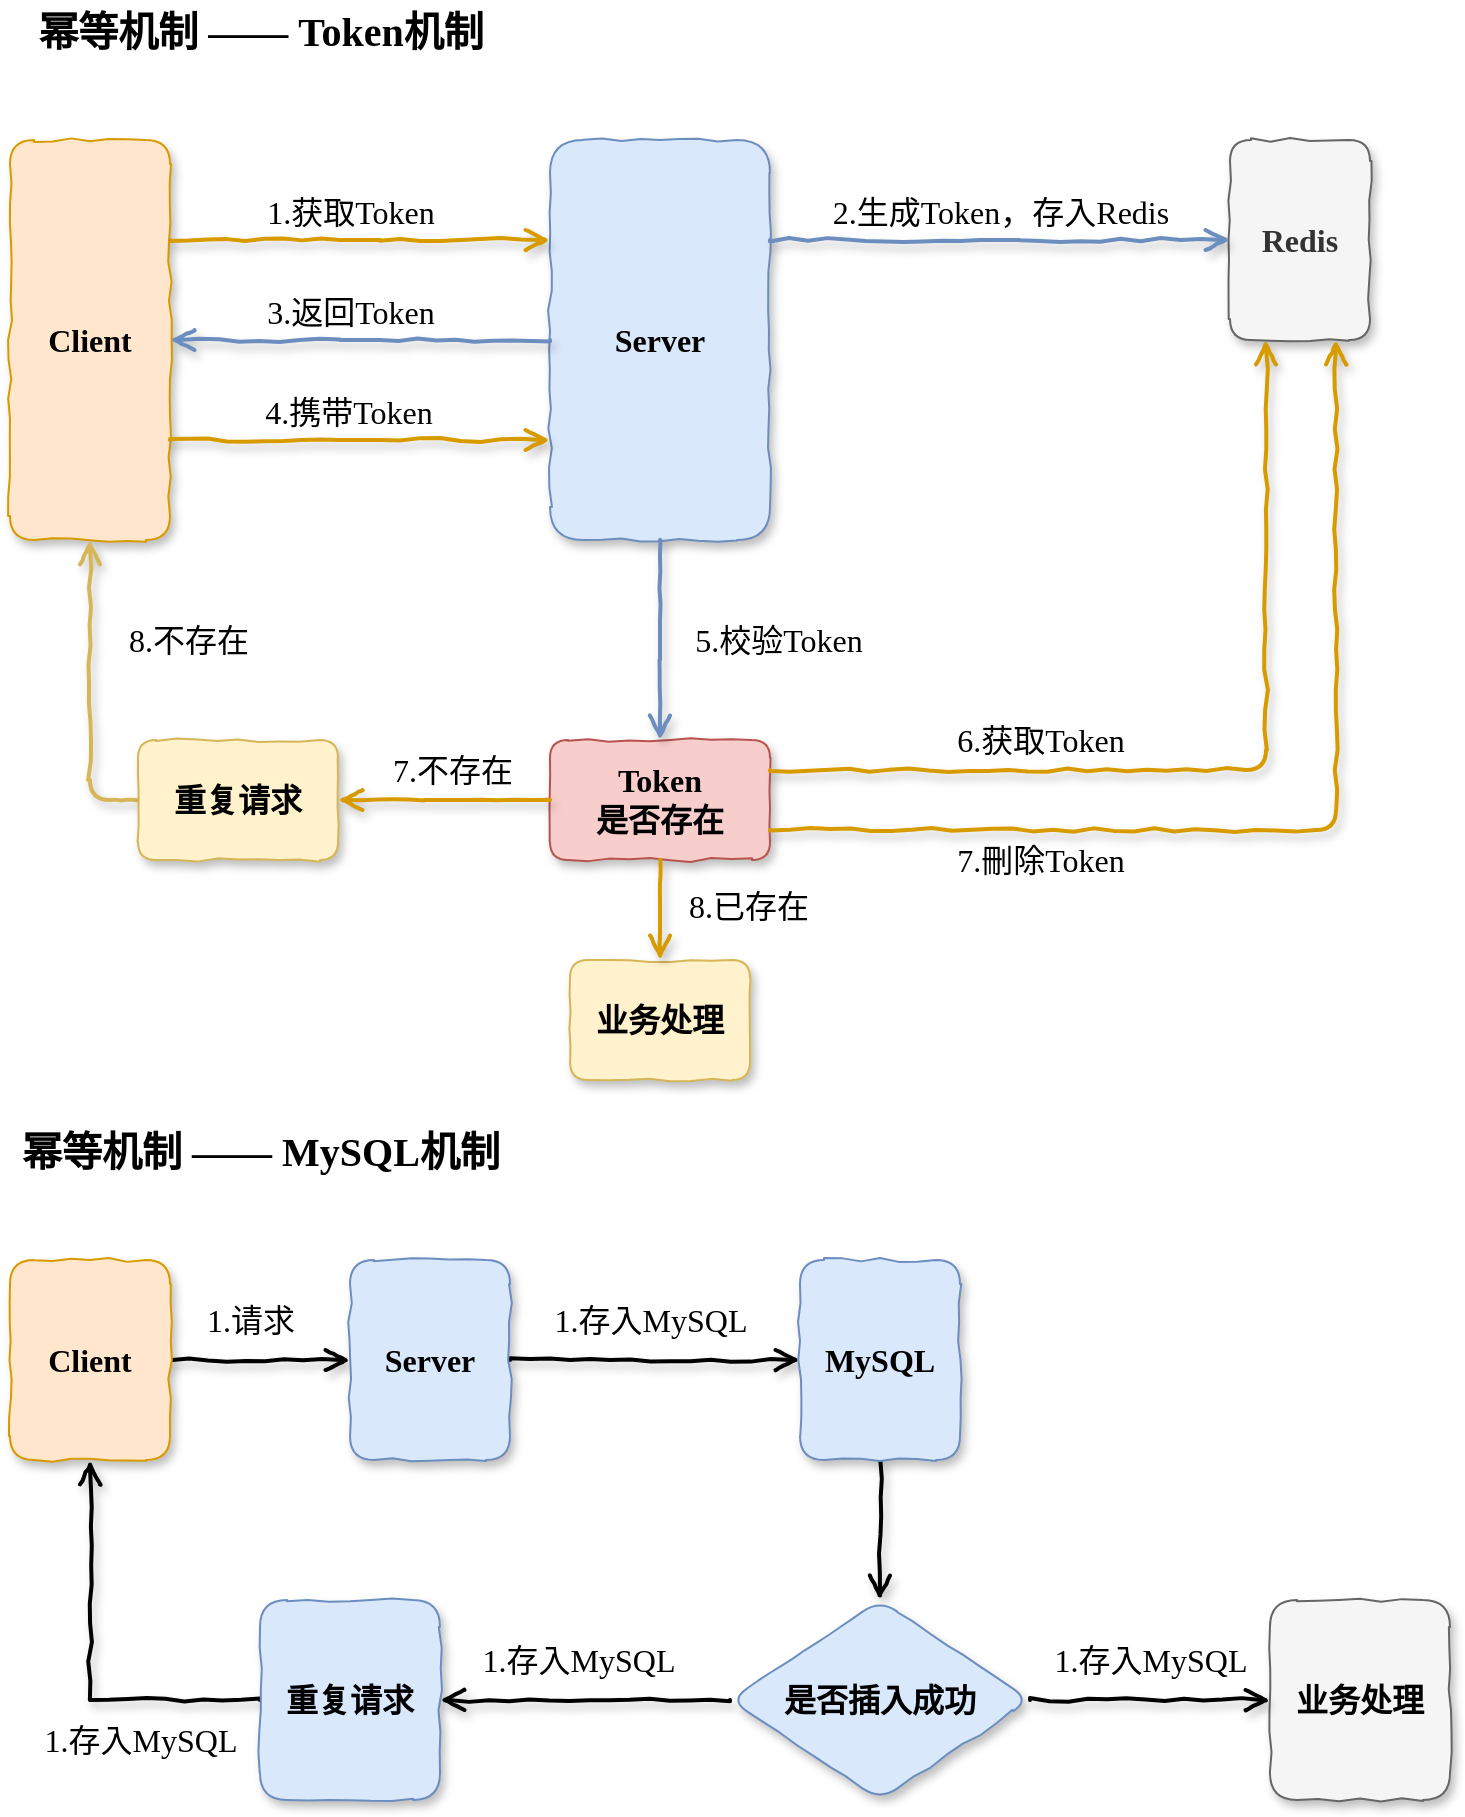 <mxfile version="14.5.1" type="device"><diagram id="xVH285wSVXMirmRZ-z-4" name="第 1 页"><mxGraphModel dx="1170" dy="458" grid="1" gridSize="10" guides="1" tooltips="1" connect="1" arrows="1" fold="1" page="1" pageScale="1" pageWidth="827" pageHeight="1169" math="0" shadow="0"><root><mxCell id="0"/><mxCell id="1" parent="0"/><mxCell id="M6qE98FfrkDdj1v5m2dP-2" value="Client" style="rounded=1;whiteSpace=wrap;html=1;comic=1;fontSize=16;fontFamily=Comic Sans MS;fontStyle=1;fillColor=#ffe6cc;strokeColor=#d79b00;shadow=1;" vertex="1" parent="1"><mxGeometry x="80" y="100" width="80" height="200" as="geometry"/></mxCell><mxCell id="M6qE98FfrkDdj1v5m2dP-3" value="Server" style="rounded=1;whiteSpace=wrap;html=1;comic=1;fontSize=16;fontFamily=Comic Sans MS;fontStyle=1;fillColor=#dae8fc;strokeColor=#6c8ebf;shadow=1;" vertex="1" parent="1"><mxGeometry x="350" y="100" width="110" height="200" as="geometry"/></mxCell><mxCell id="M6qE98FfrkDdj1v5m2dP-4" value="Redis" style="rounded=1;whiteSpace=wrap;html=1;comic=1;fontSize=16;fontFamily=Comic Sans MS;fontStyle=1;fillColor=#f5f5f5;strokeColor=#666666;fontColor=#333333;shadow=1;" vertex="1" parent="1"><mxGeometry x="690" y="100" width="70" height="100" as="geometry"/></mxCell><mxCell id="M6qE98FfrkDdj1v5m2dP-5" value="" style="edgeStyle=elbowEdgeStyle;elbow=horizontal;endArrow=open;html=1;fontFamily=Comic Sans MS;fontSize=16;fontStyle=0;strokeWidth=2;endFill=0;endSize=8;comic=1;entryX=0;entryY=0.25;entryDx=0;entryDy=0;exitX=1;exitY=0.25;exitDx=0;exitDy=0;fillColor=#ffe6cc;strokeColor=#d79b00;shadow=1;" edge="1" parent="1" source="M6qE98FfrkDdj1v5m2dP-2" target="M6qE98FfrkDdj1v5m2dP-3"><mxGeometry width="50" height="50" relative="1" as="geometry"><mxPoint x="200" y="290" as="sourcePoint"/><mxPoint x="290" y="80" as="targetPoint"/></mxGeometry></mxCell><mxCell id="M6qE98FfrkDdj1v5m2dP-6" value="" style="edgeStyle=elbowEdgeStyle;elbow=horizontal;endArrow=open;html=1;fontFamily=Comic Sans MS;fontSize=16;fontStyle=0;strokeWidth=2;endFill=0;endSize=8;comic=1;exitX=1;exitY=0.25;exitDx=0;exitDy=0;fillColor=#dae8fc;strokeColor=#6c8ebf;shadow=1;" edge="1" parent="1" source="M6qE98FfrkDdj1v5m2dP-3" target="M6qE98FfrkDdj1v5m2dP-4"><mxGeometry width="50" height="50" relative="1" as="geometry"><mxPoint x="190" y="170" as="sourcePoint"/><mxPoint x="330" y="170" as="targetPoint"/></mxGeometry></mxCell><mxCell id="M6qE98FfrkDdj1v5m2dP-7" value="" style="edgeStyle=elbowEdgeStyle;elbow=horizontal;endArrow=open;html=1;fontFamily=Comic Sans MS;fontSize=16;fontStyle=0;strokeWidth=2;endFill=0;endSize=8;comic=1;exitX=0;exitY=0.5;exitDx=0;exitDy=0;entryX=1;entryY=0.5;entryDx=0;entryDy=0;fillColor=#dae8fc;strokeColor=#6c8ebf;shadow=1;" edge="1" parent="1" source="M6qE98FfrkDdj1v5m2dP-3" target="M6qE98FfrkDdj1v5m2dP-2"><mxGeometry width="50" height="50" relative="1" as="geometry"><mxPoint x="350" y="200" as="sourcePoint"/><mxPoint x="190" y="181" as="targetPoint"/></mxGeometry></mxCell><mxCell id="M6qE98FfrkDdj1v5m2dP-8" value="" style="edgeStyle=elbowEdgeStyle;elbow=horizontal;endArrow=open;html=1;fontFamily=Comic Sans MS;fontSize=16;fontStyle=0;strokeWidth=2;endFill=0;endSize=8;comic=1;entryX=0;entryY=0.75;entryDx=0;entryDy=0;exitX=1;exitY=0.75;exitDx=0;exitDy=0;fillColor=#ffe6cc;strokeColor=#d79b00;shadow=1;" edge="1" parent="1" source="M6qE98FfrkDdj1v5m2dP-2" target="M6qE98FfrkDdj1v5m2dP-3"><mxGeometry width="50" height="50" relative="1" as="geometry"><mxPoint x="170" y="250" as="sourcePoint"/><mxPoint x="360" y="230" as="targetPoint"/></mxGeometry></mxCell><mxCell id="M6qE98FfrkDdj1v5m2dP-9" value="" style="edgeStyle=elbowEdgeStyle;elbow=horizontal;endArrow=open;html=1;fontFamily=Comic Sans MS;fontSize=16;fontStyle=0;strokeWidth=2;endFill=0;endSize=8;comic=1;entryX=0.5;entryY=1;entryDx=0;entryDy=0;exitX=0;exitY=0.5;exitDx=0;exitDy=0;fillColor=#fff2cc;strokeColor=#d6b656;shadow=1;" edge="1" parent="1" source="M6qE98FfrkDdj1v5m2dP-10" target="M6qE98FfrkDdj1v5m2dP-2"><mxGeometry width="50" height="50" relative="1" as="geometry"><mxPoint x="120" y="410" as="sourcePoint"/><mxPoint x="150" y="361" as="targetPoint"/><Array as="points"><mxPoint x="120" y="360"/></Array></mxGeometry></mxCell><mxCell id="M6qE98FfrkDdj1v5m2dP-10" value="重复请求" style="rounded=1;whiteSpace=wrap;html=1;comic=1;fontSize=16;fontFamily=Comic Sans MS;fontStyle=1;fillColor=#fff2cc;strokeColor=#d6b656;shadow=1;" vertex="1" parent="1"><mxGeometry x="144" y="400" width="100" height="60" as="geometry"/></mxCell><mxCell id="M6qE98FfrkDdj1v5m2dP-11" value="Token&lt;br&gt;是否存在" style="rounded=1;whiteSpace=wrap;html=1;comic=1;fontSize=16;fontFamily=Comic Sans MS;fontStyle=1;fillColor=#f8cecc;strokeColor=#b85450;shadow=1;" vertex="1" parent="1"><mxGeometry x="350" y="400" width="110" height="60" as="geometry"/></mxCell><mxCell id="M6qE98FfrkDdj1v5m2dP-12" value="业务处理" style="rounded=1;whiteSpace=wrap;html=1;comic=1;fontSize=16;fontFamily=Comic Sans MS;fontStyle=1;fillColor=#fff2cc;strokeColor=#d6b656;shadow=1;" vertex="1" parent="1"><mxGeometry x="360" y="510" width="90" height="60" as="geometry"/></mxCell><mxCell id="M6qE98FfrkDdj1v5m2dP-13" value="" style="edgeStyle=elbowEdgeStyle;elbow=horizontal;endArrow=open;html=1;fontFamily=Comic Sans MS;fontSize=16;fontStyle=0;strokeWidth=2;endFill=0;endSize=8;comic=1;entryX=1;entryY=0.5;entryDx=0;entryDy=0;exitX=0;exitY=0.5;exitDx=0;exitDy=0;fillColor=#ffe6cc;strokeColor=#d79b00;shadow=1;" edge="1" parent="1" source="M6qE98FfrkDdj1v5m2dP-11" target="M6qE98FfrkDdj1v5m2dP-10"><mxGeometry width="50" height="50" relative="1" as="geometry"><mxPoint x="320" y="440" as="sourcePoint"/><mxPoint x="130" y="370" as="targetPoint"/><Array as="points"/></mxGeometry></mxCell><mxCell id="M6qE98FfrkDdj1v5m2dP-15" value="" style="edgeStyle=elbowEdgeStyle;elbow=horizontal;endArrow=open;html=1;fontFamily=Comic Sans MS;fontSize=16;fontStyle=0;strokeWidth=2;endFill=0;endSize=8;comic=1;entryX=0.5;entryY=0;entryDx=0;entryDy=0;exitX=0.5;exitY=1;exitDx=0;exitDy=0;fillColor=#ffe6cc;strokeColor=#d79b00;shadow=1;" edge="1" parent="1" source="M6qE98FfrkDdj1v5m2dP-11" target="M6qE98FfrkDdj1v5m2dP-12"><mxGeometry width="50" height="50" relative="1" as="geometry"><mxPoint x="370" y="410" as="sourcePoint"/><mxPoint x="300" y="410" as="targetPoint"/><Array as="points"><mxPoint x="405" y="490"/></Array></mxGeometry></mxCell><mxCell id="M6qE98FfrkDdj1v5m2dP-16" value="" style="edgeStyle=elbowEdgeStyle;elbow=horizontal;endArrow=open;html=1;fontFamily=Comic Sans MS;fontSize=16;fontStyle=0;strokeWidth=2;endFill=0;endSize=8;comic=1;entryX=0.5;entryY=0;entryDx=0;entryDy=0;exitX=0.5;exitY=1;exitDx=0;exitDy=0;fillColor=#dae8fc;strokeColor=#6c8ebf;shadow=1;" edge="1" parent="1" source="M6qE98FfrkDdj1v5m2dP-3" target="M6qE98FfrkDdj1v5m2dP-11"><mxGeometry width="50" height="50" relative="1" as="geometry"><mxPoint x="400" y="330" as="sourcePoint"/><mxPoint x="300" y="470" as="targetPoint"/><Array as="points"/></mxGeometry></mxCell><mxCell id="M6qE98FfrkDdj1v5m2dP-17" value="" style="edgeStyle=elbowEdgeStyle;elbow=horizontal;endArrow=open;html=1;fontFamily=Comic Sans MS;fontSize=16;fontStyle=0;strokeWidth=2;endFill=0;endSize=8;comic=1;entryX=0.25;entryY=1;entryDx=0;entryDy=0;exitX=1;exitY=0.25;exitDx=0;exitDy=0;fillColor=#ffe6cc;strokeColor=#d79b00;shadow=1;" edge="1" parent="1" source="M6qE98FfrkDdj1v5m2dP-11" target="M6qE98FfrkDdj1v5m2dP-4"><mxGeometry width="50" height="50" relative="1" as="geometry"><mxPoint x="460" y="400" as="sourcePoint"/><mxPoint x="690" y="230" as="targetPoint"/><Array as="points"><mxPoint x="708" y="310"/></Array></mxGeometry></mxCell><mxCell id="M6qE98FfrkDdj1v5m2dP-18" value="1.获取Token" style="text;html=1;align=center;verticalAlign=middle;resizable=0;points=[];autosize=1;fontSize=16;fontFamily=Comic Sans MS;" vertex="1" parent="1"><mxGeometry x="200" y="126" width="100" height="20" as="geometry"/></mxCell><mxCell id="M6qE98FfrkDdj1v5m2dP-19" value="2.生成Token，存入Redis" style="text;html=1;align=center;verticalAlign=middle;resizable=0;points=[];autosize=1;fontSize=16;fontFamily=Comic Sans MS;" vertex="1" parent="1"><mxGeometry x="480" y="126" width="190" height="20" as="geometry"/></mxCell><mxCell id="M6qE98FfrkDdj1v5m2dP-20" value="3.返回Token" style="text;html=1;align=center;verticalAlign=middle;resizable=0;points=[];autosize=1;fontSize=16;fontFamily=Comic Sans MS;" vertex="1" parent="1"><mxGeometry x="195" y="176" width="110" height="20" as="geometry"/></mxCell><mxCell id="M6qE98FfrkDdj1v5m2dP-21" value="4.携带Token" style="text;html=1;align=center;verticalAlign=middle;resizable=0;points=[];autosize=1;fontSize=16;fontFamily=Comic Sans MS;" vertex="1" parent="1"><mxGeometry x="194" y="226" width="110" height="20" as="geometry"/></mxCell><mxCell id="M6qE98FfrkDdj1v5m2dP-22" value="5.校验Token" style="text;html=1;align=center;verticalAlign=middle;resizable=0;points=[];autosize=1;fontSize=16;fontFamily=Comic Sans MS;" vertex="1" parent="1"><mxGeometry x="409" y="340" width="110" height="20" as="geometry"/></mxCell><mxCell id="M6qE98FfrkDdj1v5m2dP-24" value="6.获取Token" style="text;html=1;align=center;verticalAlign=middle;resizable=0;points=[];autosize=1;fontSize=16;fontFamily=Comic Sans MS;" vertex="1" parent="1"><mxGeometry x="540" y="390" width="110" height="20" as="geometry"/></mxCell><mxCell id="M6qE98FfrkDdj1v5m2dP-25" value="7.不存在" style="text;html=1;align=center;verticalAlign=middle;resizable=0;points=[];autosize=1;fontSize=16;fontFamily=Comic Sans MS;" vertex="1" parent="1"><mxGeometry x="261" y="405" width="80" height="20" as="geometry"/></mxCell><mxCell id="M6qE98FfrkDdj1v5m2dP-26" value="8.已存在" style="text;html=1;align=center;verticalAlign=middle;resizable=0;points=[];autosize=1;fontSize=16;fontFamily=Comic Sans MS;" vertex="1" parent="1"><mxGeometry x="409" y="473" width="80" height="20" as="geometry"/></mxCell><mxCell id="M6qE98FfrkDdj1v5m2dP-27" value="8.不存在" style="text;html=1;align=center;verticalAlign=middle;resizable=0;points=[];autosize=1;fontSize=16;fontFamily=Comic Sans MS;" vertex="1" parent="1"><mxGeometry x="129" y="340" width="80" height="20" as="geometry"/></mxCell><mxCell id="M6qE98FfrkDdj1v5m2dP-28" value="" style="edgeStyle=elbowEdgeStyle;elbow=horizontal;endArrow=open;html=1;fontFamily=Comic Sans MS;fontSize=16;fontStyle=0;strokeWidth=2;endFill=0;endSize=8;comic=1;entryX=0.75;entryY=1;entryDx=0;entryDy=0;exitX=1;exitY=0.75;exitDx=0;exitDy=0;fillColor=#ffe6cc;strokeColor=#d79b00;shadow=1;" edge="1" parent="1" source="M6qE98FfrkDdj1v5m2dP-11" target="M6qE98FfrkDdj1v5m2dP-4"><mxGeometry width="50" height="50" relative="1" as="geometry"><mxPoint x="470" y="425" as="sourcePoint"/><mxPoint x="717.5" y="210" as="targetPoint"/><Array as="points"><mxPoint x="743" y="330"/></Array></mxGeometry></mxCell><mxCell id="M6qE98FfrkDdj1v5m2dP-30" value="7.刪除Token" style="text;html=1;align=center;verticalAlign=middle;resizable=0;points=[];autosize=1;fontSize=16;fontFamily=Comic Sans MS;" vertex="1" parent="1"><mxGeometry x="540" y="450" width="110" height="20" as="geometry"/></mxCell><mxCell id="M6qE98FfrkDdj1v5m2dP-31" value="幂等机制 —— Token机制" style="text;html=1;align=center;verticalAlign=middle;resizable=0;points=[];autosize=1;fontSize=20;fontFamily=Comic Sans MS;fontStyle=1" vertex="1" parent="1"><mxGeometry x="80" y="30" width="250" height="30" as="geometry"/></mxCell><mxCell id="M6qE98FfrkDdj1v5m2dP-65" value="" style="edgeStyle=orthogonalEdgeStyle;rounded=0;comic=1;orthogonalLoop=1;jettySize=auto;html=1;shadow=1;endArrow=open;endFill=0;endSize=8;strokeWidth=2;fontFamily=Comic Sans MS;fontSize=20;" edge="1" parent="1" source="M6qE98FfrkDdj1v5m2dP-33" target="M6qE98FfrkDdj1v5m2dP-34"><mxGeometry relative="1" as="geometry"/></mxCell><mxCell id="M6qE98FfrkDdj1v5m2dP-33" value="Client" style="rounded=1;whiteSpace=wrap;html=1;comic=1;fontSize=16;fontFamily=Comic Sans MS;fontStyle=1;fillColor=#ffe6cc;strokeColor=#d79b00;shadow=1;" vertex="1" parent="1"><mxGeometry x="80" y="660" width="80" height="100" as="geometry"/></mxCell><mxCell id="M6qE98FfrkDdj1v5m2dP-66" value="" style="edgeStyle=orthogonalEdgeStyle;rounded=0;comic=1;orthogonalLoop=1;jettySize=auto;html=1;shadow=1;endArrow=open;endFill=0;endSize=8;strokeWidth=2;fontFamily=Comic Sans MS;fontSize=20;" edge="1" parent="1" source="M6qE98FfrkDdj1v5m2dP-34" target="M6qE98FfrkDdj1v5m2dP-60"><mxGeometry relative="1" as="geometry"/></mxCell><mxCell id="M6qE98FfrkDdj1v5m2dP-34" value="Server" style="rounded=1;whiteSpace=wrap;html=1;comic=1;fontSize=16;fontFamily=Comic Sans MS;fontStyle=1;fillColor=#dae8fc;strokeColor=#6c8ebf;shadow=1;" vertex="1" parent="1"><mxGeometry x="250" y="660" width="80" height="100" as="geometry"/></mxCell><mxCell id="M6qE98FfrkDdj1v5m2dP-35" value="&lt;span style=&quot;color: rgb(0 , 0 , 0)&quot;&gt;业务处理&lt;/span&gt;" style="rounded=1;whiteSpace=wrap;html=1;comic=1;fontSize=16;fontFamily=Comic Sans MS;fontStyle=1;fillColor=#f5f5f5;strokeColor=#666666;fontColor=#333333;shadow=1;" vertex="1" parent="1"><mxGeometry x="710" y="830" width="90" height="100" as="geometry"/></mxCell><mxCell id="M6qE98FfrkDdj1v5m2dP-59" value="幂等机制 —— MySQL机制" style="text;html=1;align=center;verticalAlign=middle;resizable=0;points=[];autosize=1;fontSize=20;fontFamily=Comic Sans MS;fontStyle=1" vertex="1" parent="1"><mxGeometry x="75" y="590" width="260" height="30" as="geometry"/></mxCell><mxCell id="M6qE98FfrkDdj1v5m2dP-73" value="" style="edgeStyle=orthogonalEdgeStyle;rounded=0;comic=1;orthogonalLoop=1;jettySize=auto;html=1;shadow=1;endArrow=open;endFill=0;endSize=8;strokeWidth=2;fontFamily=Comic Sans MS;fontSize=20;entryX=0.5;entryY=0;entryDx=0;entryDy=0;" edge="1" parent="1" source="M6qE98FfrkDdj1v5m2dP-60" target="M6qE98FfrkDdj1v5m2dP-63"><mxGeometry relative="1" as="geometry"/></mxCell><mxCell id="M6qE98FfrkDdj1v5m2dP-60" value="MySQL" style="rounded=1;whiteSpace=wrap;html=1;comic=1;fontSize=16;fontFamily=Comic Sans MS;fontStyle=1;fillColor=#dae8fc;strokeColor=#6c8ebf;shadow=1;" vertex="1" parent="1"><mxGeometry x="475" y="660" width="80" height="100" as="geometry"/></mxCell><mxCell id="M6qE98FfrkDdj1v5m2dP-70" value="" style="edgeStyle=orthogonalEdgeStyle;rounded=0;comic=1;orthogonalLoop=1;jettySize=auto;html=1;shadow=1;endArrow=open;endFill=0;endSize=8;strokeWidth=2;fontFamily=Comic Sans MS;fontSize=20;" edge="1" parent="1" source="M6qE98FfrkDdj1v5m2dP-62" target="M6qE98FfrkDdj1v5m2dP-33"><mxGeometry relative="1" as="geometry"/></mxCell><mxCell id="M6qE98FfrkDdj1v5m2dP-62" value="重复请求" style="rounded=1;whiteSpace=wrap;html=1;comic=1;fontSize=16;fontFamily=Comic Sans MS;fontStyle=1;fillColor=#dae8fc;strokeColor=#6c8ebf;shadow=1;" vertex="1" parent="1"><mxGeometry x="205" y="830" width="90" height="100" as="geometry"/></mxCell><mxCell id="M6qE98FfrkDdj1v5m2dP-68" value="" style="edgeStyle=orthogonalEdgeStyle;rounded=0;comic=1;orthogonalLoop=1;jettySize=auto;html=1;shadow=1;endArrow=open;endFill=0;endSize=8;strokeWidth=2;fontFamily=Comic Sans MS;fontSize=20;" edge="1" parent="1" source="M6qE98FfrkDdj1v5m2dP-63" target="M6qE98FfrkDdj1v5m2dP-35"><mxGeometry relative="1" as="geometry"/></mxCell><mxCell id="M6qE98FfrkDdj1v5m2dP-69" value="" style="edgeStyle=orthogonalEdgeStyle;rounded=0;comic=1;orthogonalLoop=1;jettySize=auto;html=1;shadow=1;endArrow=open;endFill=0;endSize=8;strokeWidth=2;fontFamily=Comic Sans MS;fontSize=20;entryX=1;entryY=0.5;entryDx=0;entryDy=0;exitX=0;exitY=0.5;exitDx=0;exitDy=0;" edge="1" parent="1" source="M6qE98FfrkDdj1v5m2dP-63" target="M6qE98FfrkDdj1v5m2dP-62"><mxGeometry relative="1" as="geometry"/></mxCell><mxCell id="M6qE98FfrkDdj1v5m2dP-63" value="是否插入成功" style="rhombus;whiteSpace=wrap;html=1;rounded=1;shadow=1;fontFamily=Comic Sans MS;fontSize=16;fontStyle=1;strokeColor=#6c8ebf;fillColor=#dae8fc;comic=1;" vertex="1" parent="1"><mxGeometry x="440" y="830" width="150" height="100" as="geometry"/></mxCell><mxCell id="M6qE98FfrkDdj1v5m2dP-71" value="1.请求" style="text;html=1;align=center;verticalAlign=middle;resizable=0;points=[];autosize=1;fontSize=16;fontFamily=Comic Sans MS;" vertex="1" parent="1"><mxGeometry x="170" y="680" width="60" height="20" as="geometry"/></mxCell><mxCell id="M6qE98FfrkDdj1v5m2dP-72" value="1.存入MySQL" style="text;html=1;align=center;verticalAlign=middle;resizable=0;points=[];autosize=1;fontSize=16;fontFamily=Comic Sans MS;" vertex="1" parent="1"><mxGeometry x="340" y="680" width="120" height="20" as="geometry"/></mxCell><mxCell id="M6qE98FfrkDdj1v5m2dP-74" value="1.存入MySQL" style="text;html=1;align=center;verticalAlign=middle;resizable=0;points=[];autosize=1;fontSize=16;fontFamily=Comic Sans MS;" vertex="1" parent="1"><mxGeometry x="304" y="850" width="120" height="20" as="geometry"/></mxCell><mxCell id="M6qE98FfrkDdj1v5m2dP-75" value="1.存入MySQL" style="text;html=1;align=center;verticalAlign=middle;resizable=0;points=[];autosize=1;fontSize=16;fontFamily=Comic Sans MS;" vertex="1" parent="1"><mxGeometry x="590" y="850" width="120" height="20" as="geometry"/></mxCell><mxCell id="M6qE98FfrkDdj1v5m2dP-76" value="1.存入MySQL" style="text;html=1;align=center;verticalAlign=middle;resizable=0;points=[];autosize=1;fontSize=16;fontFamily=Comic Sans MS;" vertex="1" parent="1"><mxGeometry x="85" y="890" width="120" height="20" as="geometry"/></mxCell></root></mxGraphModel></diagram></mxfile>
